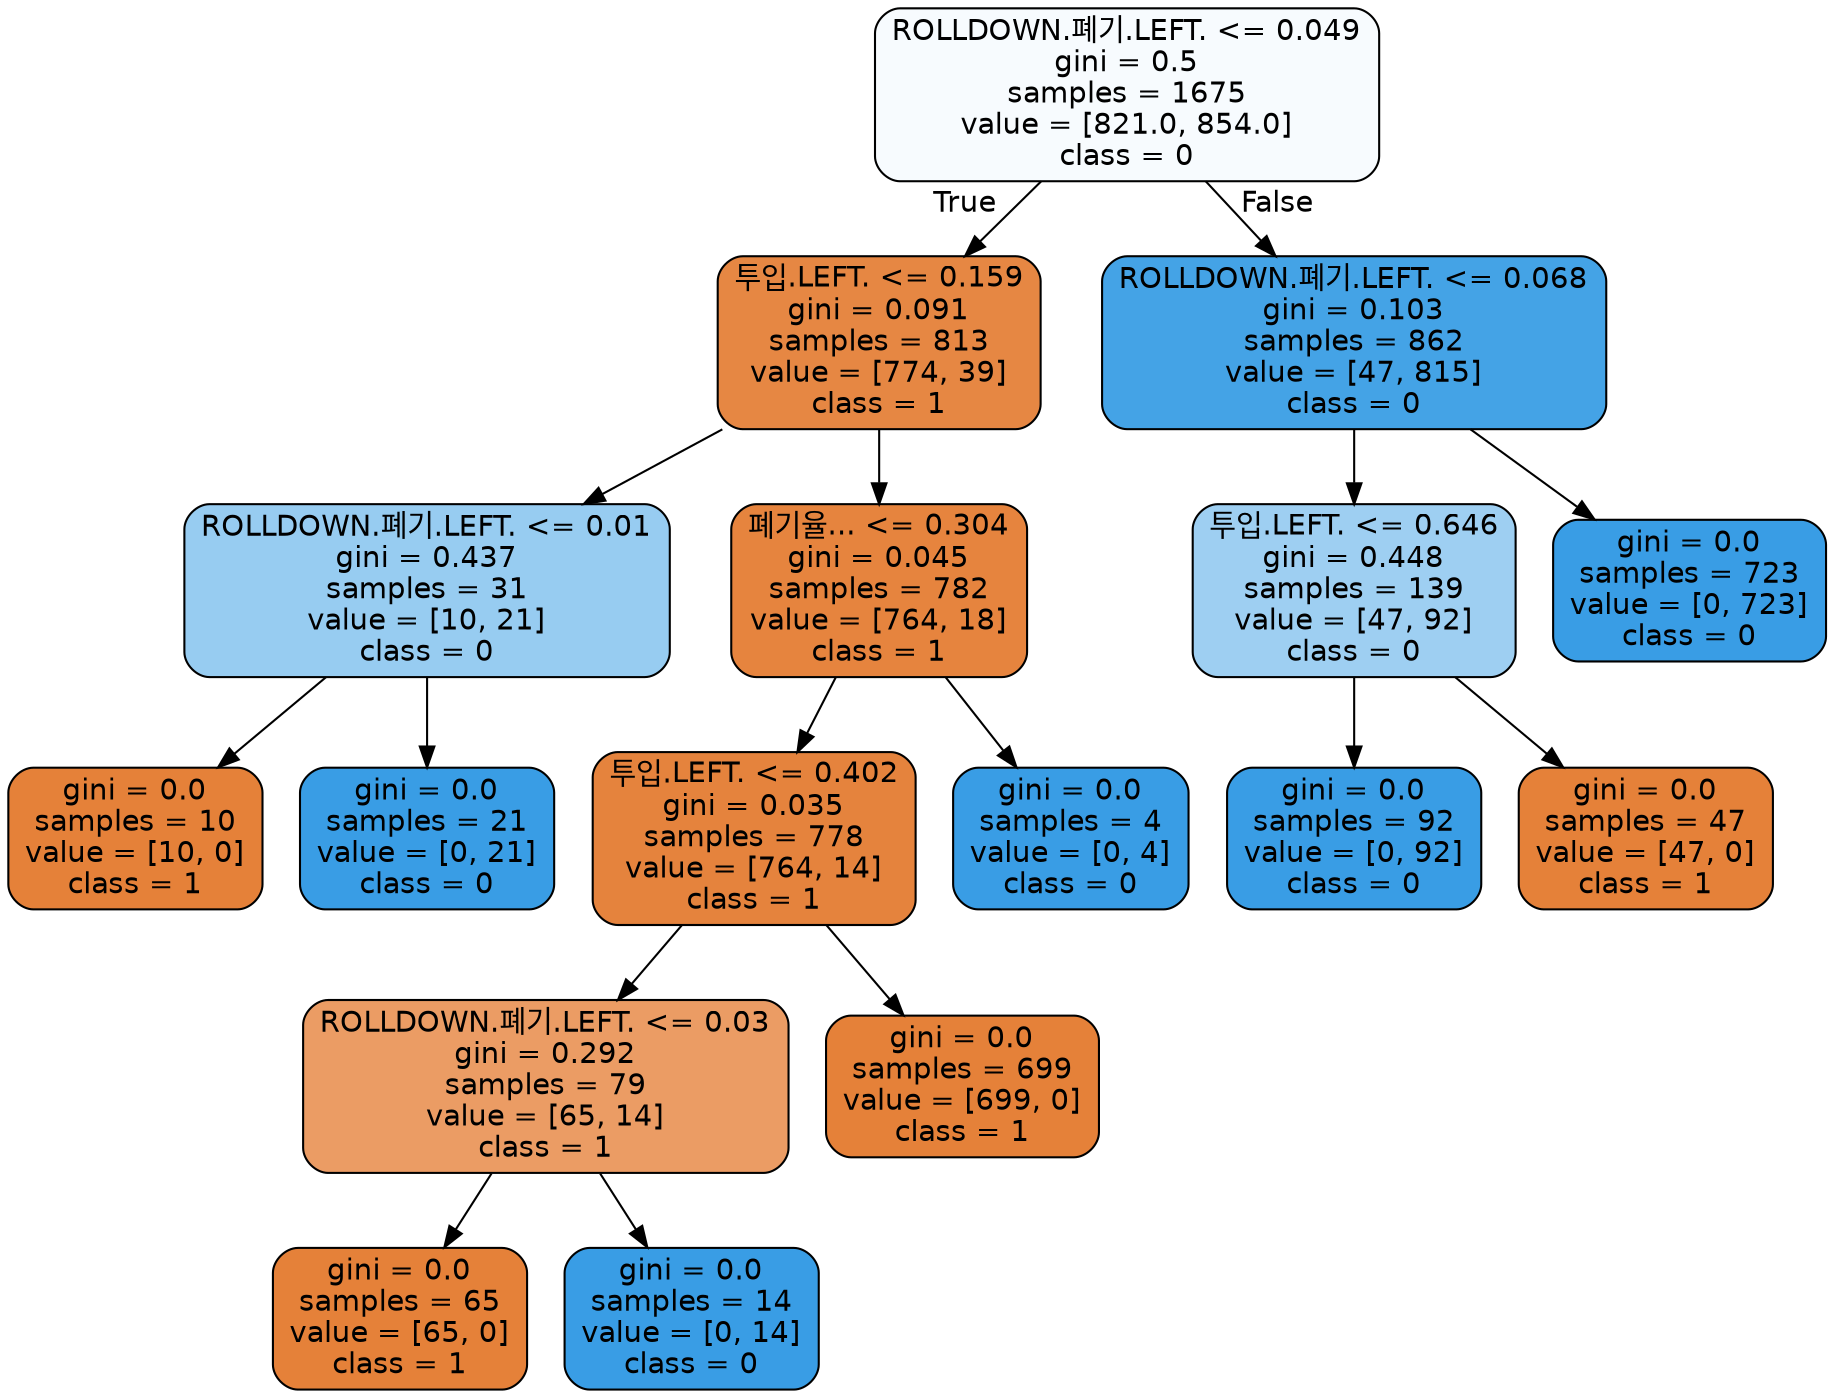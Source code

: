 digraph Tree {
node [shape=box, style="filled, rounded", color="black", fontname="helvetica"] ;
edge [fontname="helvetica"] ;
0 [label="ROLLDOWN.폐기.LEFT. <= 0.049\ngini = 0.5\nsamples = 1675\nvalue = [821.0, 854.0]\nclass = 0", fillcolor="#f7fbfe"] ;
1 [label="투입.LEFT. <= 0.159\ngini = 0.091\nsamples = 813\nvalue = [774, 39]\nclass = 1", fillcolor="#e68743"] ;
0 -> 1 [labeldistance=2.5, labelangle=45, headlabel="True"] ;
2 [label="ROLLDOWN.폐기.LEFT. <= 0.01\ngini = 0.437\nsamples = 31\nvalue = [10, 21]\nclass = 0", fillcolor="#97ccf1"] ;
1 -> 2 ;
3 [label="gini = 0.0\nsamples = 10\nvalue = [10, 0]\nclass = 1", fillcolor="#e58139"] ;
2 -> 3 ;
4 [label="gini = 0.0\nsamples = 21\nvalue = [0, 21]\nclass = 0", fillcolor="#399de5"] ;
2 -> 4 ;
5 [label="폐기율... <= 0.304\ngini = 0.045\nsamples = 782\nvalue = [764, 18]\nclass = 1", fillcolor="#e6843e"] ;
1 -> 5 ;
6 [label="투입.LEFT. <= 0.402\ngini = 0.035\nsamples = 778\nvalue = [764, 14]\nclass = 1", fillcolor="#e5833d"] ;
5 -> 6 ;
7 [label="ROLLDOWN.폐기.LEFT. <= 0.03\ngini = 0.292\nsamples = 79\nvalue = [65, 14]\nclass = 1", fillcolor="#eb9c64"] ;
6 -> 7 ;
8 [label="gini = 0.0\nsamples = 65\nvalue = [65, 0]\nclass = 1", fillcolor="#e58139"] ;
7 -> 8 ;
9 [label="gini = 0.0\nsamples = 14\nvalue = [0, 14]\nclass = 0", fillcolor="#399de5"] ;
7 -> 9 ;
10 [label="gini = 0.0\nsamples = 699\nvalue = [699, 0]\nclass = 1", fillcolor="#e58139"] ;
6 -> 10 ;
11 [label="gini = 0.0\nsamples = 4\nvalue = [0, 4]\nclass = 0", fillcolor="#399de5"] ;
5 -> 11 ;
12 [label="ROLLDOWN.폐기.LEFT. <= 0.068\ngini = 0.103\nsamples = 862\nvalue = [47, 815]\nclass = 0", fillcolor="#44a3e6"] ;
0 -> 12 [labeldistance=2.5, labelangle=-45, headlabel="False"] ;
13 [label="투입.LEFT. <= 0.646\ngini = 0.448\nsamples = 139\nvalue = [47, 92]\nclass = 0", fillcolor="#9ecff2"] ;
12 -> 13 ;
14 [label="gini = 0.0\nsamples = 92\nvalue = [0, 92]\nclass = 0", fillcolor="#399de5"] ;
13 -> 14 ;
15 [label="gini = 0.0\nsamples = 47\nvalue = [47, 0]\nclass = 1", fillcolor="#e58139"] ;
13 -> 15 ;
16 [label="gini = 0.0\nsamples = 723\nvalue = [0, 723]\nclass = 0", fillcolor="#399de5"] ;
12 -> 16 ;
}